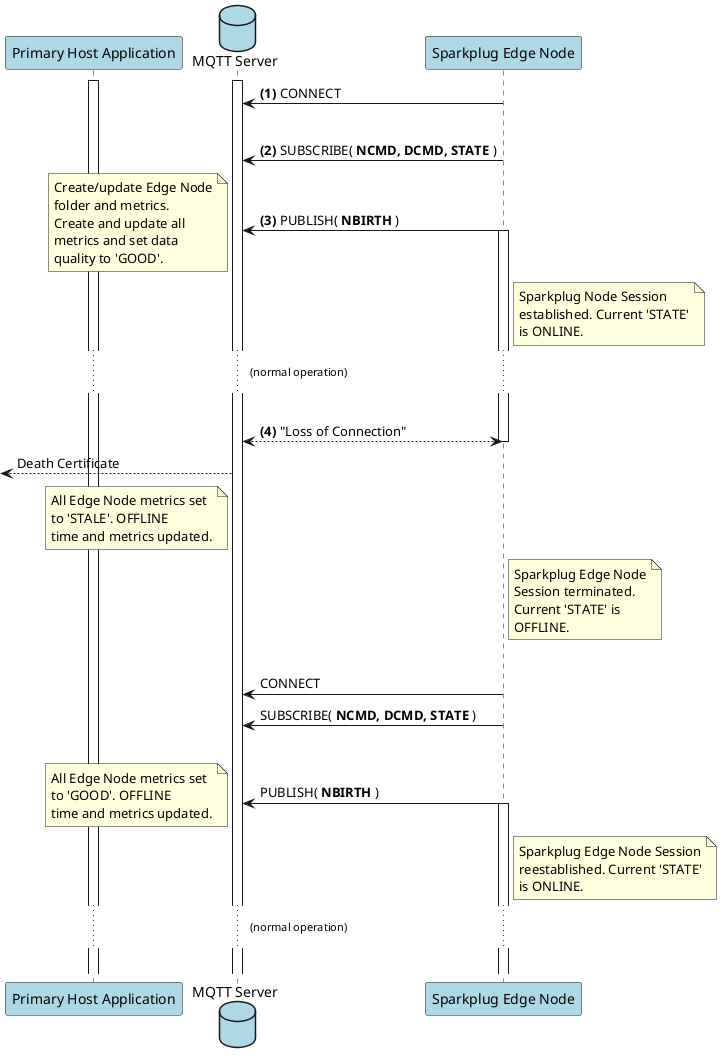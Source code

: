 @startuml
participant "Primary Host Application" as PrimApp #lightblue
database "MQTT Server" as Server #lightblue
participant "Sparkplug Edge Node" as EdgeNode #lightblue

activate PrimApp
activate Server


autonumber 1 "<b>(#)"
Server <- EdgeNode : CONNECT

|||

Server <- EdgeNode : SUBSCRIBE( **NCMD, DCMD, STATE** )

Server <- EdgeNode : PUBLISH( **NBIRTH** )
activate EdgeNode

note left
Create/update Edge Node
folder and metrics.
Create and update all
metrics and set data
quality to 'GOOD'.
end note

note right of EdgeNode
Sparkplug Node Session
established. Current 'STATE'
is ONLINE.
end note

... (normal operation) ...
|||

Server <--> EdgeNode : "Loss of Connection"
autonumber stop
deactivate EdgeNode

[<-- Server : Death Certificate

note left of Server
All Edge Node metrics set
to 'STALE'. OFFLINE
time and metrics updated.
end note

note right of EdgeNode
Sparkplug Edge Node
Session terminated.
Current 'STATE' is
OFFLINE.
end note

|||

Server <- EdgeNode : CONNECT

Server <- EdgeNode : SUBSCRIBE( **NCMD, DCMD, STATE** )

|||
Server <- EdgeNode : PUBLISH( **NBIRTH** )
activate EdgeNode
note left
All Edge Node metrics set
to 'GOOD'. OFFLINE
time and metrics updated.
end note


note right of EdgeNode
Sparkplug Edge Node Session
reestablished. Current 'STATE'
is ONLINE.
end note

... (normal operation) ...
|||
@enduml